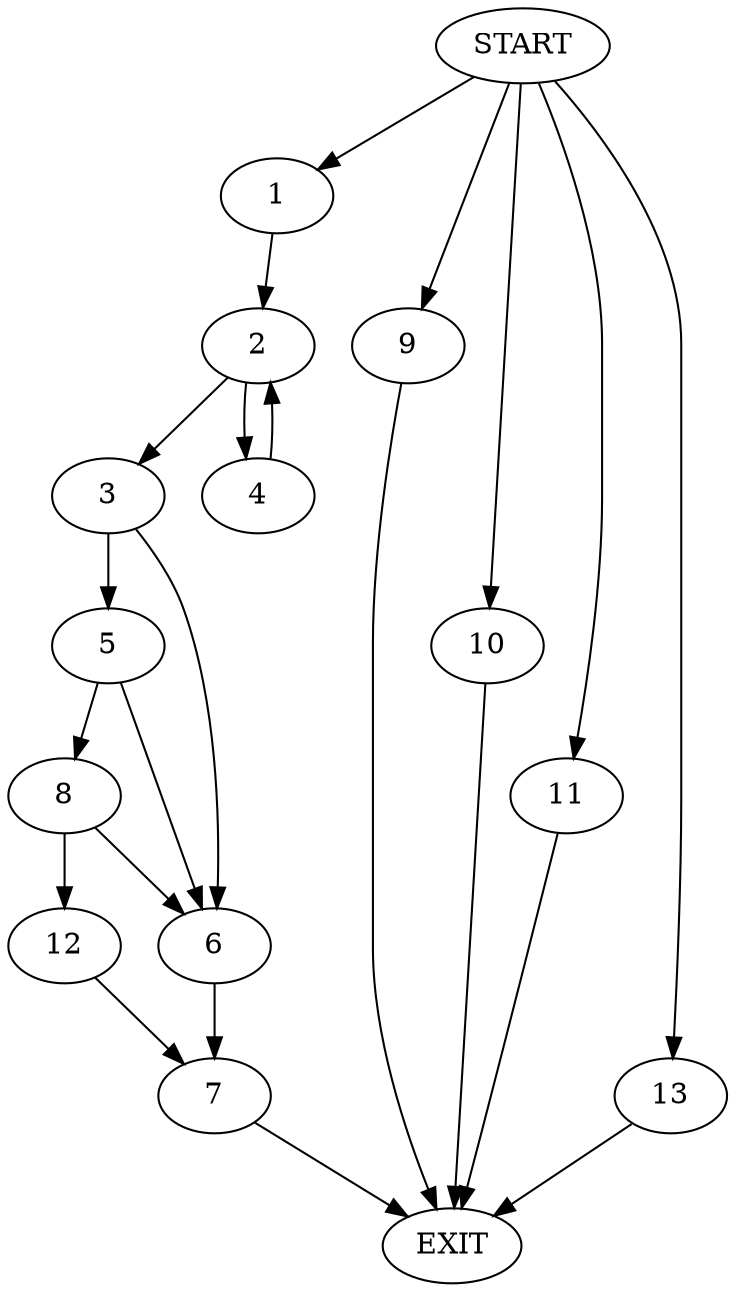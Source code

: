 digraph {
0 [label="START"]
14 [label="EXIT"]
0 -> 1
1 -> 2
2 -> 3
2 -> 4
4 -> 2
3 -> 5
3 -> 6
6 -> 7
5 -> 8
5 -> 6
0 -> 9
9 -> 14
0 -> 10
10 -> 14
0 -> 11
11 -> 14
8 -> 12
8 -> 6
12 -> 7
7 -> 14
0 -> 13
13 -> 14
}
